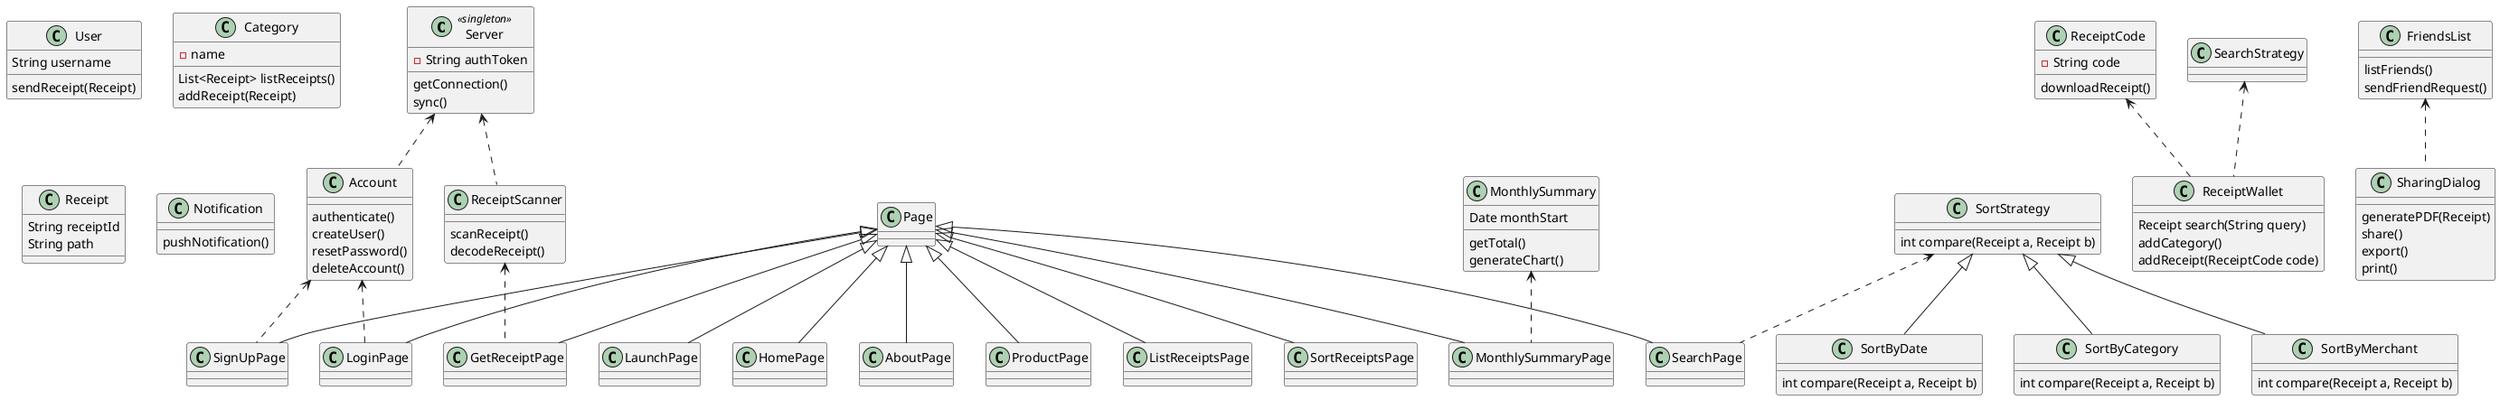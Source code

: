 @startuml

class Server <<singleton>> {
    -String authToken
    getConnection()
    sync()
}

class Account {
    authenticate()
    createUser()
    resetPassword()
    deleteAccount()
}
Server <.. Account

class User {
    String username
    sendReceipt(Receipt)
}

class ReceiptCode {
    -String code
    downloadReceipt()
}

class ReceiptWallet {
    Receipt search(String query)
    addCategory()
    addReceipt(ReceiptCode code)
}
SearchStrategy <.. ReceiptWallet
ReceiptCode <.. ReceiptWallet

class Category {
    -name
    List<Receipt> listReceipts()
    addReceipt(Receipt)
}

class Receipt {
    String receiptId
    String path
}

class MonthlySummary {
    Date monthStart
    getTotal()
    generateChart()
}

class FriendsList {
    listFriends()
    sendFriendRequest()
}

class SharingDialog {
    generatePDF(Receipt)
    share()
    export()
    print()
}
FriendsList <.. SharingDialog

class ReceiptScanner {
    scanReceipt()
    decodeReceipt()
}
Server <.. ReceiptScanner

class Notification {
    pushNotification()
}

class SortStrategy {
int compare(Receipt a, Receipt b)
}

class SortByDate {
int compare(Receipt a, Receipt b)
}
SortStrategy <|== SortByDate

class SortByCategory {
int compare(Receipt a, Receipt b)
}
SortStrategy <|== SortByCategory

class SortByMerchant {
int compare(Receipt a, Receipt b)
}
SortStrategy <|== SortByMerchant

class Page {

}

class LaunchPage {

}
Page <|== LaunchPage

class SignUpPage {

}
Page <|== SignUpPage
Account <.. SignUpPage

class HomePage {

}
Page <|== HomePage

class LoginPage {

}
Page <|== LoginPage
Account <.. LoginPage

class SearchPage {
}
Page <|== SearchPage
SortStrategy <.. SearchPage

class AboutPage {
}
Page <|== AboutPage

class ProductPage {
}
Page <|== ProductPage

class ListReceiptsPage {
}
Page <|== ListReceiptsPage

class SortReceiptsPage {
}
Page <|== SortReceiptsPage

class GetReceiptPage {
}
Page <|== GetReceiptPage
ReceiptScanner <.. GetReceiptPage

class MonthlySummaryPage {
}
Page <|== MonthlySummaryPage
MonthlySummary <.. MonthlySummaryPage

@enduml
